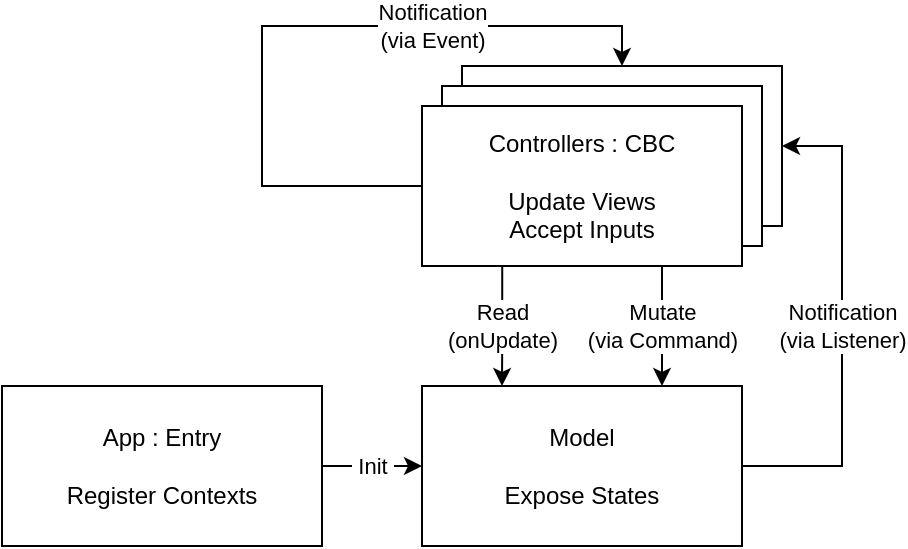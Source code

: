 <mxfile version="24.2.5" type="device">
  <diagram id="Ht1M8jgEwFfnCIfOTk4-" name="Page-1">
    <mxGraphModel dx="343" dy="581" grid="1" gridSize="10" guides="1" tooltips="1" connect="1" arrows="1" fold="1" page="0" pageScale="1" pageWidth="827" pageHeight="1169" math="0" shadow="0">
      <root>
        <mxCell id="0" />
        <mxCell id="1" parent="0" />
        <mxCell id="0SKBkDAov2P__DOtF0w_-17" value="Controllers : CBC&lt;div&gt;&lt;br&gt;&lt;/div&gt;&lt;div&gt;Update Views&lt;/div&gt;&lt;div&gt;Accept Inputs&lt;/div&gt;" style="rounded=0;whiteSpace=wrap;html=1;" parent="1" vertex="1">
          <mxGeometry x="780" y="160" width="160" height="80" as="geometry" />
        </mxCell>
        <mxCell id="0SKBkDAov2P__DOtF0w_-16" value="Controllers : CBC&lt;div&gt;&lt;br&gt;&lt;/div&gt;&lt;div&gt;Update Views&lt;/div&gt;&lt;div&gt;Accept Inputs&lt;/div&gt;" style="rounded=0;whiteSpace=wrap;html=1;" parent="1" vertex="1">
          <mxGeometry x="770" y="170" width="160" height="80" as="geometry" />
        </mxCell>
        <mxCell id="0SKBkDAov2P__DOtF0w_-15" value="&amp;nbsp;Init&amp;nbsp;" style="edgeStyle=orthogonalEdgeStyle;rounded=0;orthogonalLoop=1;jettySize=auto;html=1;" parent="1" source="0SKBkDAov2P__DOtF0w_-1" target="0SKBkDAov2P__DOtF0w_-3" edge="1">
          <mxGeometry relative="1" as="geometry" />
        </mxCell>
        <mxCell id="0SKBkDAov2P__DOtF0w_-1" value="App : Entry&lt;div&gt;&lt;br&gt;&lt;/div&gt;&lt;div&gt;Register Contexts&lt;/div&gt;" style="rounded=0;whiteSpace=wrap;html=1;" parent="1" vertex="1">
          <mxGeometry x="550" y="320" width="160" height="80" as="geometry" />
        </mxCell>
        <mxCell id="0SKBkDAov2P__DOtF0w_-14" value="Notification&lt;div&gt;(via Event)&lt;/div&gt;" style="edgeStyle=orthogonalEdgeStyle;rounded=0;orthogonalLoop=1;jettySize=auto;html=1;entryX=0.5;entryY=0;entryDx=0;entryDy=0;" parent="1" source="0SKBkDAov2P__DOtF0w_-2" target="0SKBkDAov2P__DOtF0w_-17" edge="1">
          <mxGeometry x="0.357" relative="1" as="geometry">
            <mxPoint x="840" y="140" as="targetPoint" />
            <Array as="points">
              <mxPoint x="680" y="220" />
              <mxPoint x="680" y="140" />
              <mxPoint x="860" y="140" />
            </Array>
            <mxPoint as="offset" />
          </mxGeometry>
        </mxCell>
        <mxCell id="0SKBkDAov2P__DOtF0w_-2" value="Controllers : CBC&lt;div&gt;&lt;br&gt;&lt;/div&gt;&lt;div&gt;Update Views&lt;/div&gt;&lt;div&gt;Accept Inputs&lt;/div&gt;" style="rounded=0;whiteSpace=wrap;html=1;" parent="1" vertex="1">
          <mxGeometry x="760" y="180" width="160" height="80" as="geometry" />
        </mxCell>
        <mxCell id="0SKBkDAov2P__DOtF0w_-3" value="Model&lt;div&gt;&lt;br&gt;&lt;/div&gt;&lt;div&gt;Expose States&lt;/div&gt;" style="rounded=0;whiteSpace=wrap;html=1;" parent="1" vertex="1">
          <mxGeometry x="760" y="320" width="160" height="80" as="geometry" />
        </mxCell>
        <mxCell id="0SKBkDAov2P__DOtF0w_-4" value="Read&lt;div&gt;(onUpdate)&lt;/div&gt;" style="edgeStyle=orthogonalEdgeStyle;rounded=0;orthogonalLoop=1;jettySize=auto;html=1;" parent="1" edge="1">
          <mxGeometry relative="1" as="geometry">
            <mxPoint x="800.12" y="260" as="sourcePoint" />
            <mxPoint x="800" y="320" as="targetPoint" />
            <Array as="points">
              <mxPoint x="800" y="300" />
              <mxPoint x="800" y="300" />
            </Array>
          </mxGeometry>
        </mxCell>
        <mxCell id="0SKBkDAov2P__DOtF0w_-5" value="Notification&lt;div&gt;(via Listener)&lt;/div&gt;" style="edgeStyle=orthogonalEdgeStyle;rounded=0;orthogonalLoop=1;jettySize=auto;html=1;exitX=1;exitY=0.5;exitDx=0;exitDy=0;entryX=1;entryY=0.5;entryDx=0;entryDy=0;" parent="1" source="0SKBkDAov2P__DOtF0w_-3" target="0SKBkDAov2P__DOtF0w_-17" edge="1">
          <mxGeometry relative="1" as="geometry">
            <mxPoint x="880" y="320" as="sourcePoint" />
            <mxPoint x="880" y="280" as="targetPoint" />
            <Array as="points">
              <mxPoint x="970" y="360" />
              <mxPoint x="970" y="200" />
            </Array>
          </mxGeometry>
        </mxCell>
        <mxCell id="0SKBkDAov2P__DOtF0w_-6" value="&lt;div&gt;Mutate&lt;/div&gt;&lt;div&gt;(via Command)&lt;/div&gt;" style="edgeStyle=orthogonalEdgeStyle;rounded=0;orthogonalLoop=1;jettySize=auto;html=1;" parent="1" edge="1">
          <mxGeometry relative="1" as="geometry">
            <mxPoint x="880" y="260" as="sourcePoint" />
            <mxPoint x="880" y="320" as="targetPoint" />
            <Array as="points">
              <mxPoint x="880.25" y="301" />
            </Array>
          </mxGeometry>
        </mxCell>
      </root>
    </mxGraphModel>
  </diagram>
</mxfile>
